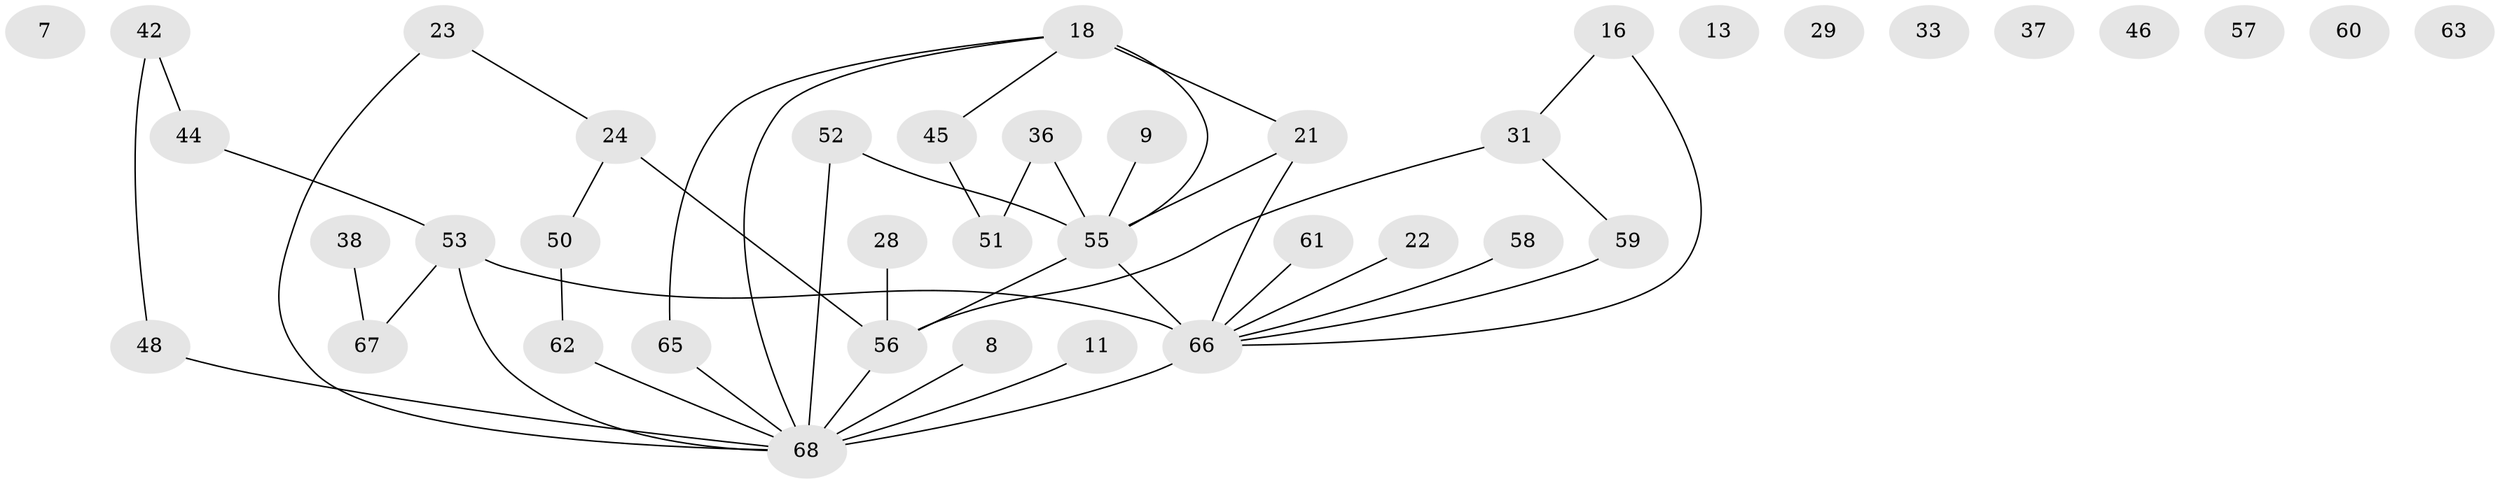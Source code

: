 // original degree distribution, {3: 0.23529411764705882, 6: 0.058823529411764705, 5: 0.04411764705882353, 0: 0.1323529411764706, 1: 0.19117647058823528, 2: 0.22058823529411764, 4: 0.11764705882352941}
// Generated by graph-tools (version 1.1) at 2025/42/03/04/25 21:42:33]
// undirected, 40 vertices, 43 edges
graph export_dot {
graph [start="1"]
  node [color=gray90,style=filled];
  7;
  8;
  9;
  11;
  13;
  16;
  18 [super="+10"];
  21;
  22;
  23;
  24 [super="+2"];
  28;
  29;
  31;
  33;
  36;
  37;
  38;
  42;
  44;
  45;
  46;
  48 [super="+19"];
  50;
  51;
  52 [super="+39"];
  53;
  55 [super="+54"];
  56 [super="+14+26+47"];
  57;
  58;
  59 [super="+40"];
  60;
  61 [super="+32"];
  62;
  63;
  65 [super="+25"];
  66 [super="+5+43"];
  67;
  68 [super="+49+64"];
  8 -- 68;
  9 -- 55;
  11 -- 68;
  16 -- 31;
  16 -- 66;
  18 -- 21 [weight=2];
  18 -- 55;
  18 -- 65;
  18 -- 68;
  18 -- 45;
  21 -- 66 [weight=3];
  21 -- 55;
  22 -- 66;
  23 -- 24;
  23 -- 68;
  24 -- 50;
  24 -- 56 [weight=3];
  28 -- 56;
  31 -- 56 [weight=2];
  31 -- 59;
  36 -- 51;
  36 -- 55;
  38 -- 67;
  42 -- 44;
  42 -- 48;
  44 -- 53;
  45 -- 51;
  48 -- 68;
  50 -- 62;
  52 -- 55 [weight=2];
  52 -- 68 [weight=3];
  53 -- 67;
  53 -- 66;
  53 -- 68;
  55 -- 66;
  55 -- 56;
  56 -- 68;
  58 -- 66;
  59 -- 66;
  61 -- 66;
  62 -- 68;
  65 -- 68;
  66 -- 68 [weight=2];
}
